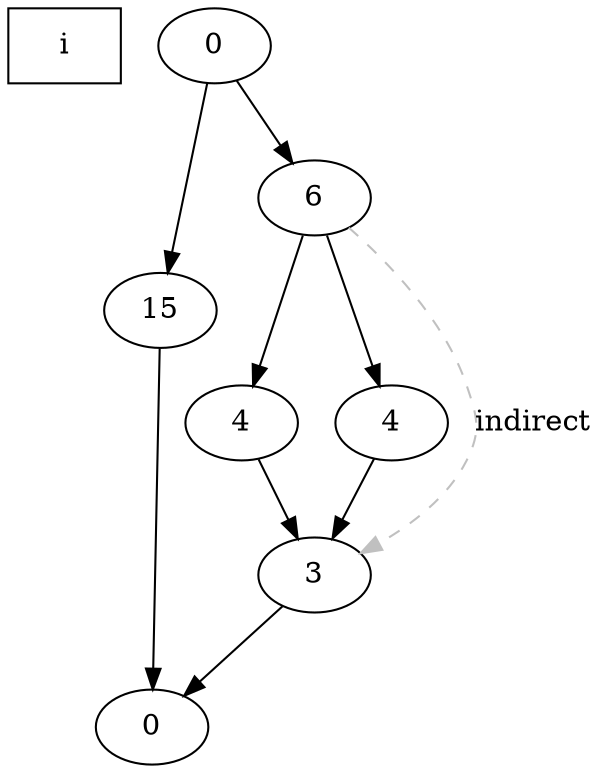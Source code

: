 digraph Task {
i [shape=box, D=603.859, T=1605.45]; 
0 [label="0"];
1 [label="15"];
2 [label="6"];
3 [label="4"];
4 [label="4"];
5 [label="3"];
6 [label="0"];
0 -> 1;
0 -> 2;
1 -> 6;
2 -> 3;
2 -> 4;
3 -> 5;
4 -> 5;
5 -> 6;

// Indirect edges
2 -> 5 [style=dashed, color=gray, label="indirect"];
}